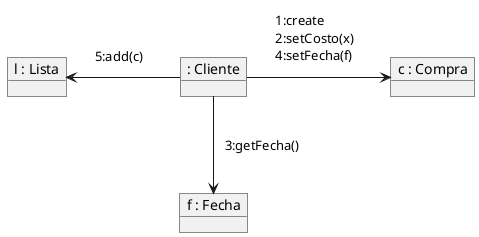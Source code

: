 @startuml dCommunicationDiagram
skinparam NoteBackgroundColor transparent
skinparam NoteBorderColor transparent

object ": Cliente" as cliente
object "c : Compra" as compra
object "f : Fecha" as fecha
object "l : Lista" as lista

cliente -r-> compra
note on link
    1:create
    2:setCosto(x)
    4:setFecha(f)
end note

cliente -d-> fecha
note on link
    3:getFecha()
end note

cliente -l-> lista
note on link
    5:add(c)
end note

@enduml